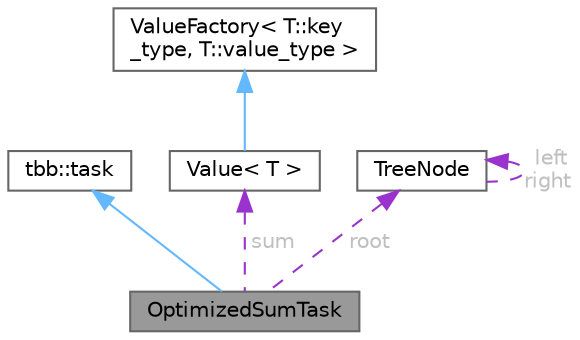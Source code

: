 digraph "OptimizedSumTask"
{
 // LATEX_PDF_SIZE
  bgcolor="transparent";
  edge [fontname=Helvetica,fontsize=10,labelfontname=Helvetica,labelfontsize=10];
  node [fontname=Helvetica,fontsize=10,shape=box,height=0.2,width=0.4];
  Node1 [id="Node000001",label="OptimizedSumTask",height=0.2,width=0.4,color="gray40", fillcolor="grey60", style="filled", fontcolor="black",tooltip=" "];
  Node2 -> Node1 [id="edge6_Node000001_Node000002",dir="back",color="steelblue1",style="solid",tooltip=" "];
  Node2 [id="Node000002",label="tbb::task",height=0.2,width=0.4,color="gray40", fillcolor="white", style="filled",tooltip=" "];
  Node3 -> Node1 [id="edge7_Node000001_Node000003",dir="back",color="darkorchid3",style="dashed",tooltip=" ",label=" sum",fontcolor="grey" ];
  Node3 [id="Node000003",label="Value\< T \>",height=0.2,width=0.4,color="gray40", fillcolor="white", style="filled",URL="$struct_value.html",tooltip=" "];
  Node4 -> Node3 [id="edge8_Node000003_Node000004",dir="back",color="steelblue1",style="solid",tooltip=" "];
  Node4 [id="Node000004",label="ValueFactory\< T::key\l_type, T::value_type \>",height=0.2,width=0.4,color="gray40", fillcolor="white", style="filled",URL="$struct_value_factory.html",tooltip=" "];
  Node5 -> Node1 [id="edge9_Node000001_Node000005",dir="back",color="darkorchid3",style="dashed",tooltip=" ",label=" root",fontcolor="grey" ];
  Node5 [id="Node000005",label="TreeNode",height=0.2,width=0.4,color="gray40", fillcolor="white", style="filled",URL="$struct_tree_node.html",tooltip=" "];
  Node5 -> Node5 [id="edge10_Node000005_Node000005",dir="back",color="darkorchid3",style="dashed",tooltip=" ",label=" left\nright",fontcolor="grey" ];
}
